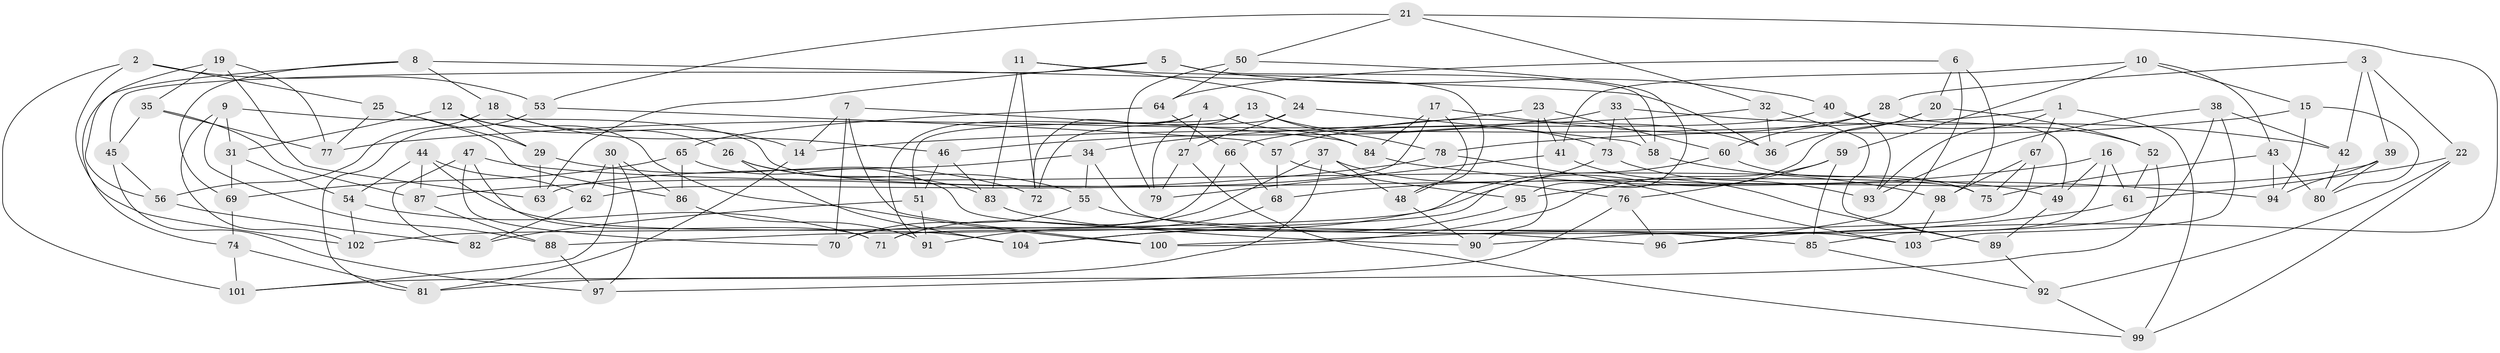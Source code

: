 // coarse degree distribution, {9: 0.07692307692307693, 10: 0.057692307692307696, 4: 0.5961538461538461, 11: 0.057692307692307696, 3: 0.09615384615384616, 7: 0.038461538461538464, 8: 0.019230769230769232, 6: 0.038461538461538464, 2: 0.019230769230769232}
// Generated by graph-tools (version 1.1) at 2025/54/03/04/25 22:54:04]
// undirected, 104 vertices, 208 edges
graph export_dot {
  node [color=gray90,style=filled];
  1;
  2;
  3;
  4;
  5;
  6;
  7;
  8;
  9;
  10;
  11;
  12;
  13;
  14;
  15;
  16;
  17;
  18;
  19;
  20;
  21;
  22;
  23;
  24;
  25;
  26;
  27;
  28;
  29;
  30;
  31;
  32;
  33;
  34;
  35;
  36;
  37;
  38;
  39;
  40;
  41;
  42;
  43;
  44;
  45;
  46;
  47;
  48;
  49;
  50;
  51;
  52;
  53;
  54;
  55;
  56;
  57;
  58;
  59;
  60;
  61;
  62;
  63;
  64;
  65;
  66;
  67;
  68;
  69;
  70;
  71;
  72;
  73;
  74;
  75;
  76;
  77;
  78;
  79;
  80;
  81;
  82;
  83;
  84;
  85;
  86;
  87;
  88;
  89;
  90;
  91;
  92;
  93;
  94;
  95;
  96;
  97;
  98;
  99;
  100;
  101;
  102;
  103;
  104;
  1 -- 93;
  1 -- 67;
  1 -- 99;
  1 -- 14;
  2 -- 53;
  2 -- 101;
  2 -- 102;
  2 -- 25;
  3 -- 22;
  3 -- 39;
  3 -- 28;
  3 -- 42;
  4 -- 91;
  4 -- 27;
  4 -- 72;
  4 -- 84;
  5 -- 40;
  5 -- 63;
  5 -- 45;
  5 -- 58;
  6 -- 64;
  6 -- 98;
  6 -- 20;
  6 -- 96;
  7 -- 100;
  7 -- 14;
  7 -- 70;
  7 -- 84;
  8 -- 74;
  8 -- 69;
  8 -- 18;
  8 -- 36;
  9 -- 88;
  9 -- 31;
  9 -- 75;
  9 -- 102;
  10 -- 15;
  10 -- 59;
  10 -- 43;
  10 -- 41;
  11 -- 24;
  11 -- 83;
  11 -- 48;
  11 -- 72;
  12 -- 31;
  12 -- 14;
  12 -- 100;
  12 -- 29;
  13 -- 73;
  13 -- 79;
  13 -- 78;
  13 -- 51;
  14 -- 81;
  15 -- 78;
  15 -- 80;
  15 -- 94;
  16 -- 68;
  16 -- 61;
  16 -- 49;
  16 -- 85;
  17 -- 62;
  17 -- 36;
  17 -- 48;
  17 -- 84;
  18 -- 56;
  18 -- 26;
  18 -- 46;
  19 -- 77;
  19 -- 35;
  19 -- 56;
  19 -- 63;
  20 -- 52;
  20 -- 88;
  20 -- 36;
  21 -- 96;
  21 -- 32;
  21 -- 53;
  21 -- 50;
  22 -- 92;
  22 -- 99;
  22 -- 61;
  23 -- 34;
  23 -- 41;
  23 -- 90;
  23 -- 60;
  24 -- 58;
  24 -- 72;
  24 -- 27;
  25 -- 86;
  25 -- 77;
  25 -- 29;
  26 -- 83;
  26 -- 104;
  26 -- 55;
  27 -- 99;
  27 -- 79;
  28 -- 57;
  28 -- 49;
  28 -- 60;
  29 -- 63;
  29 -- 72;
  30 -- 62;
  30 -- 97;
  30 -- 86;
  30 -- 101;
  31 -- 54;
  31 -- 69;
  32 -- 36;
  32 -- 89;
  32 -- 77;
  33 -- 73;
  33 -- 58;
  33 -- 42;
  33 -- 46;
  34 -- 55;
  34 -- 63;
  34 -- 103;
  35 -- 77;
  35 -- 87;
  35 -- 45;
  37 -- 48;
  37 -- 71;
  37 -- 76;
  37 -- 81;
  38 -- 90;
  38 -- 93;
  38 -- 42;
  38 -- 103;
  39 -- 94;
  39 -- 95;
  39 -- 80;
  40 -- 93;
  40 -- 52;
  40 -- 66;
  41 -- 89;
  41 -- 79;
  42 -- 80;
  43 -- 80;
  43 -- 75;
  43 -- 94;
  44 -- 104;
  44 -- 87;
  44 -- 62;
  44 -- 54;
  45 -- 97;
  45 -- 56;
  46 -- 51;
  46 -- 83;
  47 -- 70;
  47 -- 82;
  47 -- 71;
  47 -- 49;
  48 -- 90;
  49 -- 89;
  50 -- 64;
  50 -- 79;
  50 -- 95;
  51 -- 82;
  51 -- 91;
  52 -- 61;
  52 -- 101;
  53 -- 57;
  53 -- 81;
  54 -- 102;
  54 -- 71;
  55 -- 85;
  55 -- 70;
  56 -- 82;
  57 -- 68;
  57 -- 95;
  58 -- 98;
  59 -- 76;
  59 -- 85;
  59 -- 100;
  60 -- 75;
  60 -- 102;
  61 -- 100;
  62 -- 82;
  64 -- 66;
  64 -- 65;
  65 -- 86;
  65 -- 69;
  65 -- 96;
  66 -- 70;
  66 -- 68;
  67 -- 71;
  67 -- 98;
  67 -- 75;
  68 -- 91;
  69 -- 74;
  73 -- 104;
  73 -- 93;
  74 -- 81;
  74 -- 101;
  76 -- 96;
  76 -- 97;
  78 -- 103;
  78 -- 87;
  83 -- 90;
  84 -- 94;
  85 -- 92;
  86 -- 91;
  87 -- 88;
  88 -- 97;
  89 -- 92;
  92 -- 99;
  95 -- 104;
  98 -- 103;
}
